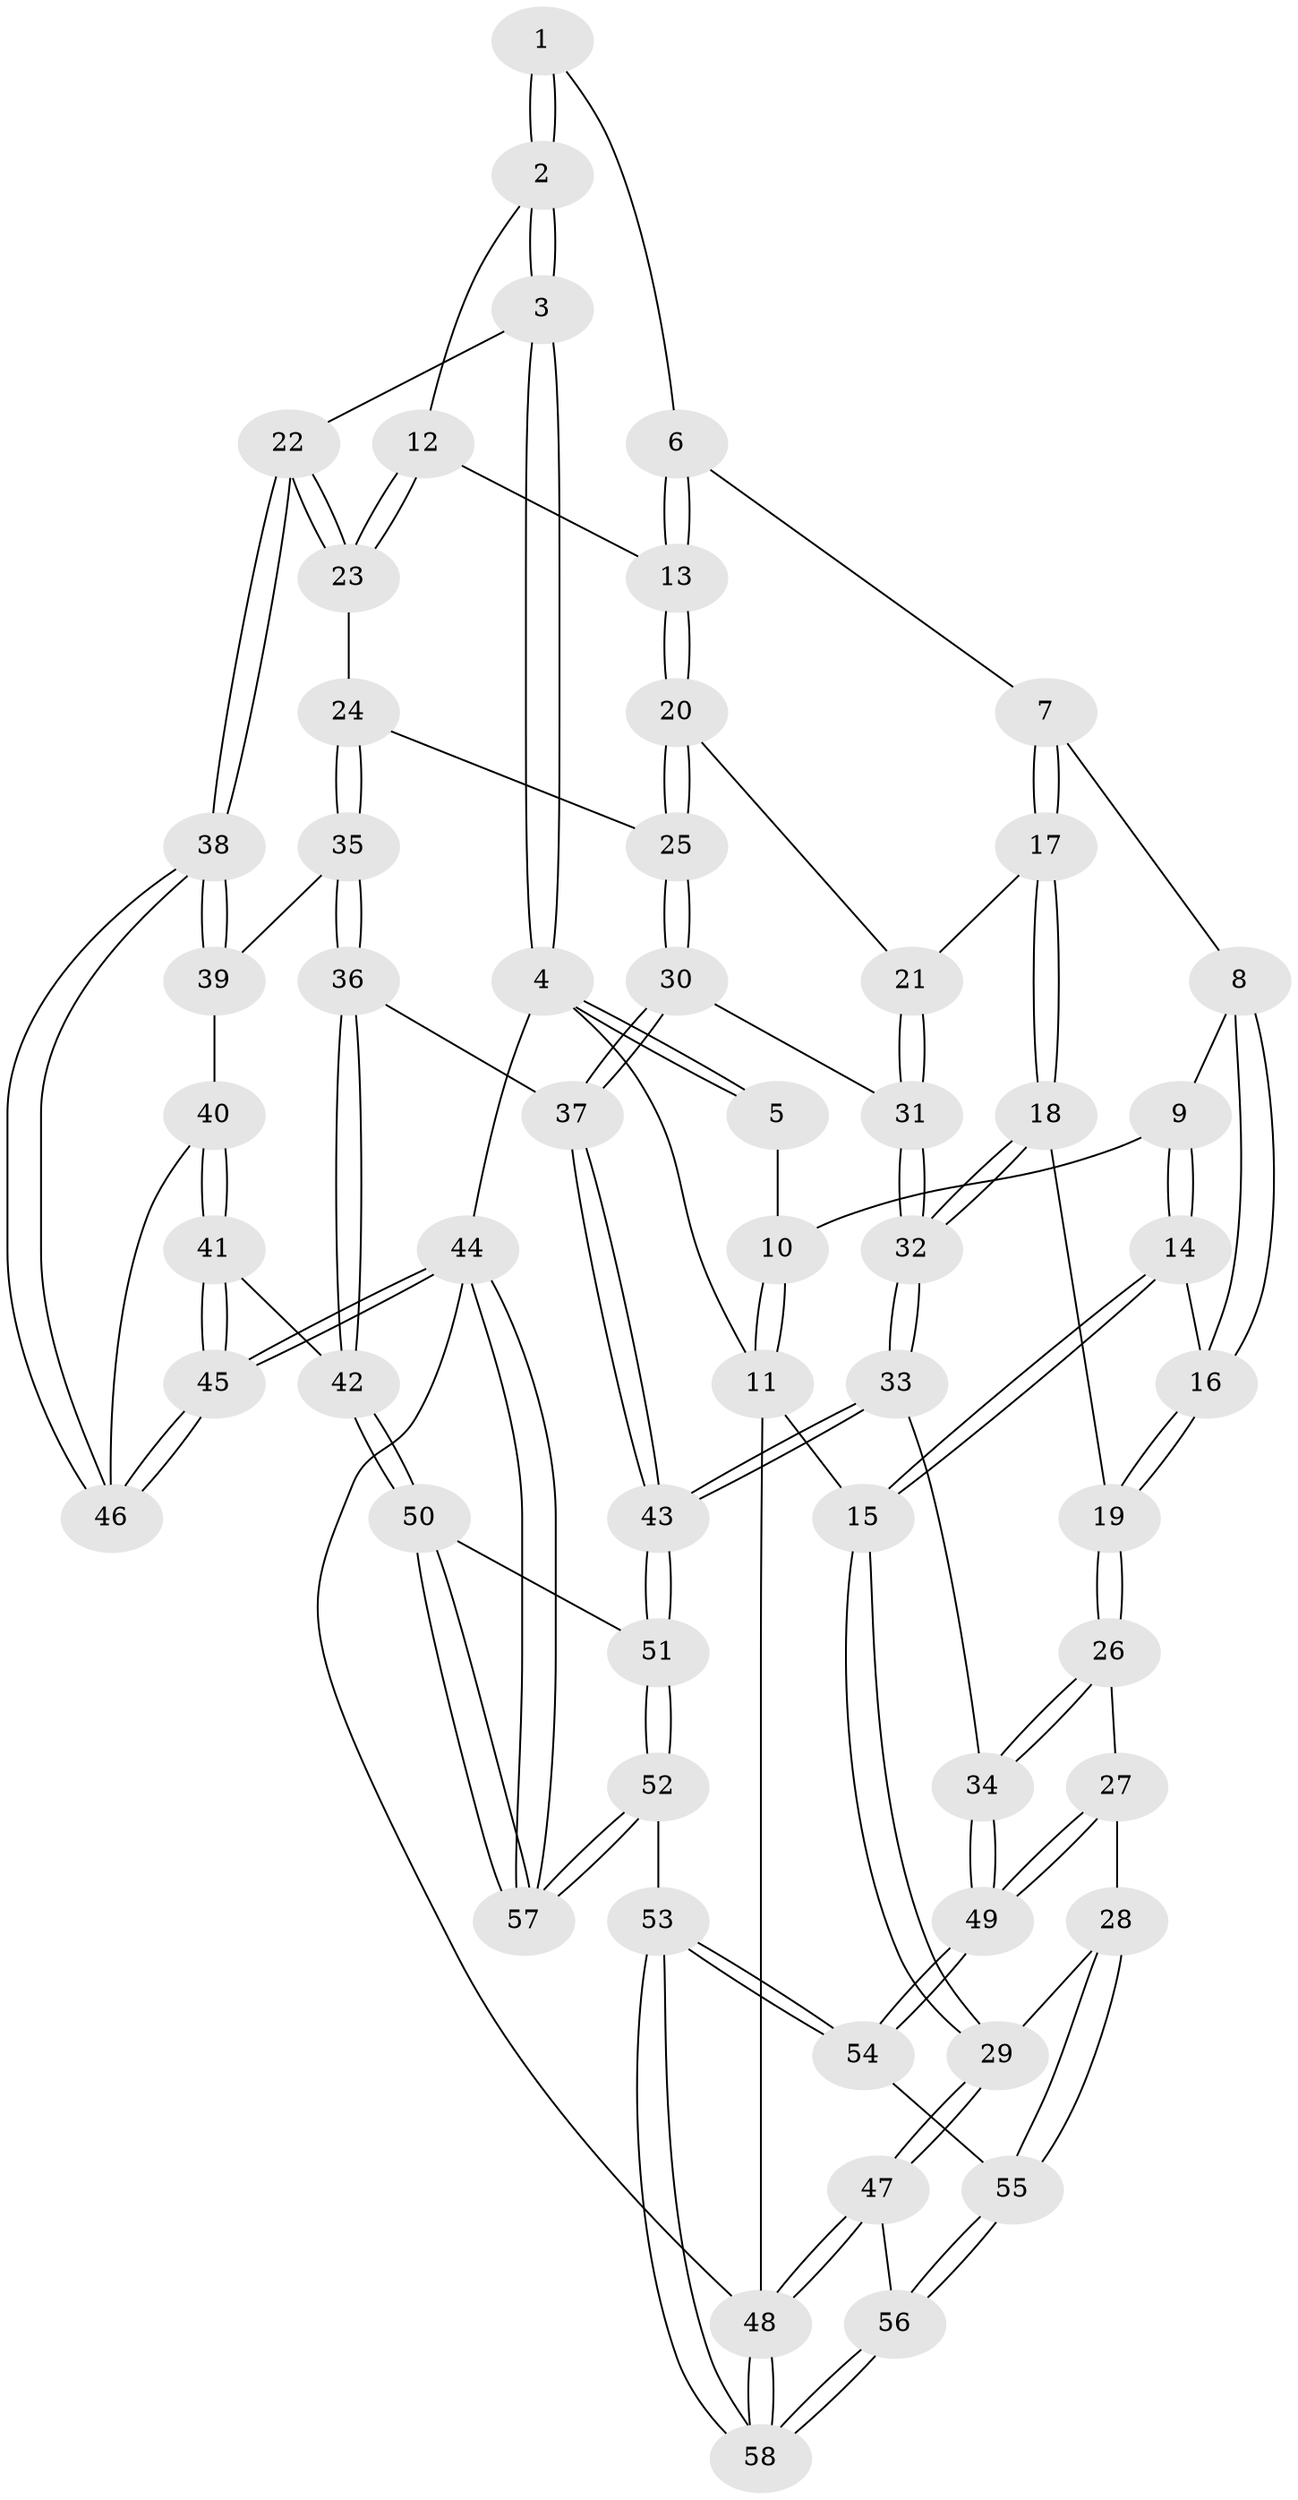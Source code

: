 // coarse degree distribution, {4: 0.475, 5: 0.35, 3: 0.075, 6: 0.075, 7: 0.025}
// Generated by graph-tools (version 1.1) at 2025/06/03/04/25 22:06:19]
// undirected, 58 vertices, 142 edges
graph export_dot {
graph [start="1"]
  node [color=gray90,style=filled];
  1 [pos="+0.5777872780530974+0.045133162591876164"];
  2 [pos="+0.9879965562921839+0.22661098998896756"];
  3 [pos="+1+0.17665299018863542"];
  4 [pos="+1+0"];
  5 [pos="+0.5738216518223235+0.010970256006885584"];
  6 [pos="+0.573487751179675+0.20082159028256402"];
  7 [pos="+0.4004291950862009+0.30612475848919046"];
  8 [pos="+0.39896643041764795+0.30628227078787057"];
  9 [pos="+0.3224107739726432+0.2961266620163248"];
  10 [pos="+0+0"];
  11 [pos="+0+0"];
  12 [pos="+0.7437817756227834+0.31314136912807583"];
  13 [pos="+0.6385537594299849+0.2832611148198541"];
  14 [pos="+0.17503446446055687+0.4138135263899104"];
  15 [pos="+0+0.48586865740351176"];
  16 [pos="+0.33347564154382187+0.4967635608646447"];
  17 [pos="+0.4773569337707464+0.5253804071456959"];
  18 [pos="+0.4200271096016306+0.5624242173890902"];
  19 [pos="+0.3801493614332126+0.5692067455501699"];
  20 [pos="+0.6014311620962071+0.46967805562390247"];
  21 [pos="+0.511939317503878+0.5245576046776168"];
  22 [pos="+1+0.4361061270998322"];
  23 [pos="+0.7974060089628902+0.4332652564007344"];
  24 [pos="+0.7672037448618422+0.5843624744052297"];
  25 [pos="+0.7452017080793677+0.5844245078347622"];
  26 [pos="+0.3490255870432889+0.600438919216139"];
  27 [pos="+0.2004131954114244+0.6855700565579832"];
  28 [pos="+0.0013478984567444723+0.6584366670604008"];
  29 [pos="+0+0.6423210068884861"];
  30 [pos="+0.6462753044551802+0.6647816594427735"];
  31 [pos="+0.5740317691072326+0.6409471041617644"];
  32 [pos="+0.49280202091043657+0.71556853546267"];
  33 [pos="+0.47651877230281714+0.8004881891670014"];
  34 [pos="+0.4590711685808112+0.8033272390641606"];
  35 [pos="+0.7795313918013248+0.5921711038343153"];
  36 [pos="+0.7646508435481404+0.7998132235518413"];
  37 [pos="+0.6379406945036162+0.7920952580720914"];
  38 [pos="+1+0.45326254973831953"];
  39 [pos="+0.8529007124093924+0.6046852030480443"];
  40 [pos="+0.8923346284634271+0.7132525628526191"];
  41 [pos="+0.9147814774873726+0.8303216608951515"];
  42 [pos="+0.849873564295621+0.865364624976213"];
  43 [pos="+0.5726868256459814+0.8449796871825916"];
  44 [pos="+1+1"];
  45 [pos="+1+0.8383088121566159"];
  46 [pos="+1+0.5883195327793038"];
  47 [pos="+0+0.6527857804485632"];
  48 [pos="+0+1"];
  49 [pos="+0.36087703363419577+0.8433116012158745"];
  50 [pos="+0.8231749856991822+0.9402643418904805"];
  51 [pos="+0.5929280977483513+0.9330351164032954"];
  52 [pos="+0.5150181294476388+1"];
  53 [pos="+0.4090297084909874+1"];
  54 [pos="+0.33997826450869556+0.9120810748640773"];
  55 [pos="+0.1872807936598846+0.923159464669562"];
  56 [pos="+0.12705370853581135+1"];
  57 [pos="+0.8727181668450241+1"];
  58 [pos="+0.10510832544309819+1"];
  1 -- 2;
  1 -- 2;
  1 -- 6;
  2 -- 3;
  2 -- 3;
  2 -- 12;
  3 -- 4;
  3 -- 4;
  3 -- 22;
  4 -- 5;
  4 -- 5;
  4 -- 11;
  4 -- 44;
  5 -- 10;
  6 -- 7;
  6 -- 13;
  6 -- 13;
  7 -- 8;
  7 -- 17;
  7 -- 17;
  8 -- 9;
  8 -- 16;
  8 -- 16;
  9 -- 10;
  9 -- 14;
  9 -- 14;
  10 -- 11;
  10 -- 11;
  11 -- 15;
  11 -- 48;
  12 -- 13;
  12 -- 23;
  12 -- 23;
  13 -- 20;
  13 -- 20;
  14 -- 15;
  14 -- 15;
  14 -- 16;
  15 -- 29;
  15 -- 29;
  16 -- 19;
  16 -- 19;
  17 -- 18;
  17 -- 18;
  17 -- 21;
  18 -- 19;
  18 -- 32;
  18 -- 32;
  19 -- 26;
  19 -- 26;
  20 -- 21;
  20 -- 25;
  20 -- 25;
  21 -- 31;
  21 -- 31;
  22 -- 23;
  22 -- 23;
  22 -- 38;
  22 -- 38;
  23 -- 24;
  24 -- 25;
  24 -- 35;
  24 -- 35;
  25 -- 30;
  25 -- 30;
  26 -- 27;
  26 -- 34;
  26 -- 34;
  27 -- 28;
  27 -- 49;
  27 -- 49;
  28 -- 29;
  28 -- 55;
  28 -- 55;
  29 -- 47;
  29 -- 47;
  30 -- 31;
  30 -- 37;
  30 -- 37;
  31 -- 32;
  31 -- 32;
  32 -- 33;
  32 -- 33;
  33 -- 34;
  33 -- 43;
  33 -- 43;
  34 -- 49;
  34 -- 49;
  35 -- 36;
  35 -- 36;
  35 -- 39;
  36 -- 37;
  36 -- 42;
  36 -- 42;
  37 -- 43;
  37 -- 43;
  38 -- 39;
  38 -- 39;
  38 -- 46;
  38 -- 46;
  39 -- 40;
  40 -- 41;
  40 -- 41;
  40 -- 46;
  41 -- 42;
  41 -- 45;
  41 -- 45;
  42 -- 50;
  42 -- 50;
  43 -- 51;
  43 -- 51;
  44 -- 45;
  44 -- 45;
  44 -- 57;
  44 -- 57;
  44 -- 48;
  45 -- 46;
  45 -- 46;
  47 -- 48;
  47 -- 48;
  47 -- 56;
  48 -- 58;
  48 -- 58;
  49 -- 54;
  49 -- 54;
  50 -- 51;
  50 -- 57;
  50 -- 57;
  51 -- 52;
  51 -- 52;
  52 -- 53;
  52 -- 57;
  52 -- 57;
  53 -- 54;
  53 -- 54;
  53 -- 58;
  53 -- 58;
  54 -- 55;
  55 -- 56;
  55 -- 56;
  56 -- 58;
  56 -- 58;
}
